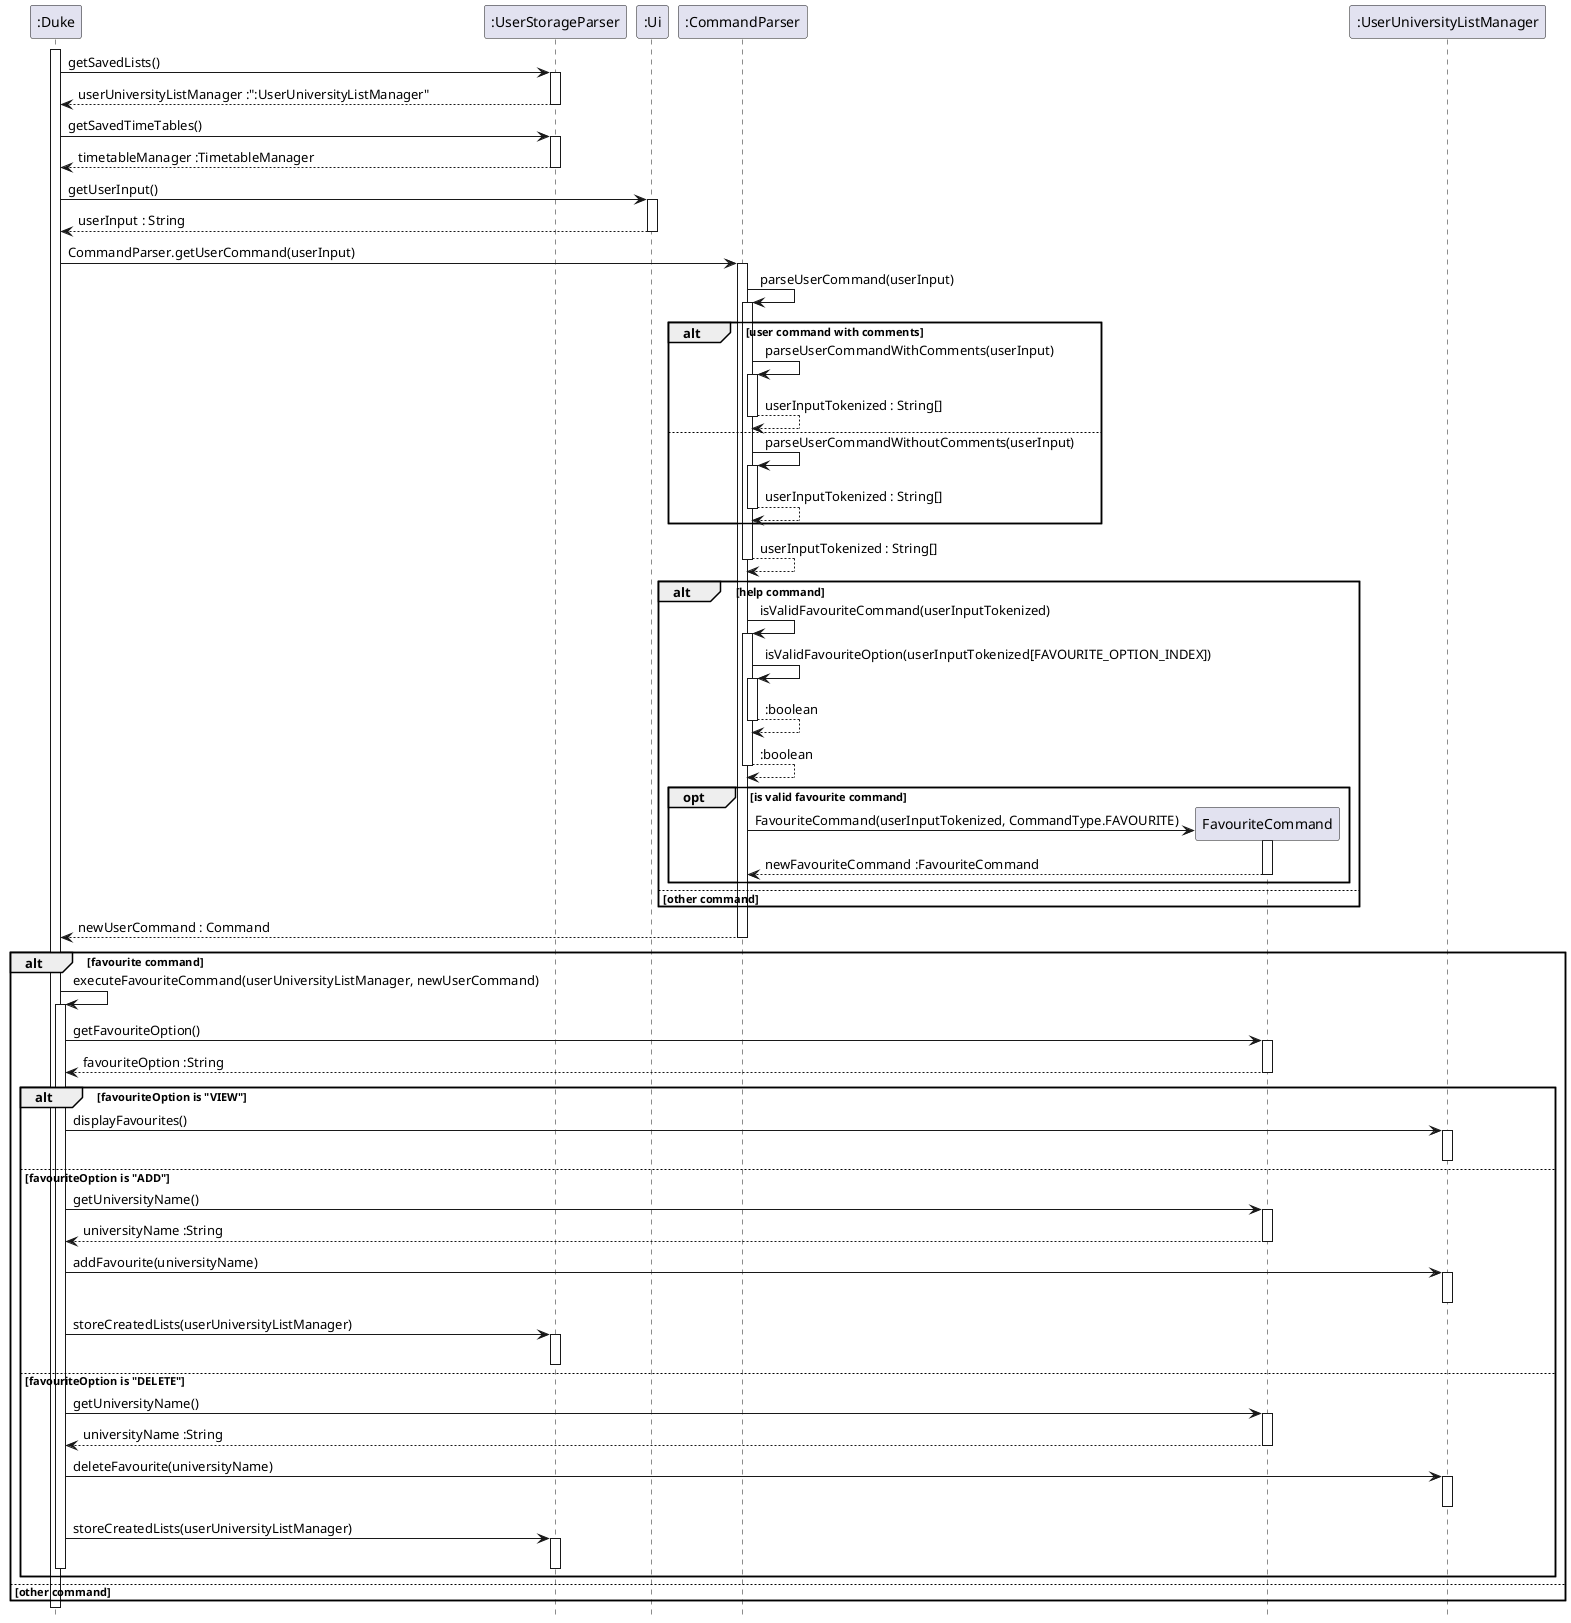 @startuml
hide footbox

activate ":Duke"

":Duke" -> ":UserStorageParser" : getSavedLists()
activate ":UserStorageParser"

":UserStorageParser" --> ":Duke" : userUniversityListManager :":UserUniversityListManager"
deactivate ":UserStorageParser"

":Duke" -> ":UserStorageParser" : getSavedTimeTables()
activate ":UserStorageParser"

":UserStorageParser" --> ":Duke" : timetableManager :TimetableManager
deactivate ":UserStorageParser"

":Duke" -> ":Ui" : getUserInput()
activate ":Ui"

":Ui" --> ":Duke" : userInput : String
deactivate ":Ui"

":Duke" -> ":CommandParser" : CommandParser.getUserCommand(userInput)
activate ":CommandParser"

":CommandParser" -> ":CommandParser" : parseUserCommand(userInput)
activate ":CommandParser"

alt user command with comments
    ":CommandParser" -> ":CommandParser" : parseUserCommandWithComments(userInput)
    activate ":CommandParser"

    ":CommandParser" --> ":CommandParser" : userInputTokenized : String[]
    deactivate ":CommandParser"

else
    ":CommandParser" -> ":CommandParser" : parseUserCommandWithoutComments(userInput)
    activate ":CommandParser"

    ":CommandParser" --> ":CommandParser" : userInputTokenized : String[]
    deactivate ":CommandParser"
end

":CommandParser" --> ":CommandParser" : userInputTokenized : String[]
deactivate ":CommandParser"

alt help command

    ":CommandParser" -> ":CommandParser" : isValidFavouriteCommand(userInputTokenized)
    activate ":CommandParser"

    ":CommandParser" -> ":CommandParser" : isValidFavouriteOption(userInputTokenized[FAVOURITE_OPTION_INDEX])
    activate ":CommandParser"

    ":CommandParser" --> ":CommandParser" : :boolean
    deactivate ":CommandParser"

    ":CommandParser" --> ":CommandParser" : :boolean
    deactivate ":CommandParser"

    opt is valid favourite command

        create FavouriteCommand
        ":CommandParser" -> FavouriteCommand : FavouriteCommand(userInputTokenized, CommandType.FAVOURITE)
        activate FavouriteCommand

        FavouriteCommand --> ":CommandParser" : newFavouriteCommand :FavouriteCommand
        deactivate FavouriteCommand
    end

else other command

end

":CommandParser" --> ":Duke" : newUserCommand : Command
deactivate ":CommandParser"

alt favourite command

":Duke" -> ":Duke" : executeFavouriteCommand(userUniversityListManager, newUserCommand)
activate ":Duke"

":Duke" -> FavouriteCommand : getFavouriteOption()
activate FavouriteCommand

FavouriteCommand --> ":Duke" : favouriteOption :String
deactivate FavouriteCommand

alt favouriteOption is "VIEW"
":Duke" -> ":UserUniversityListManager" : displayFavourites()
activate ":UserUniversityListManager"

deactivate ":UserUniversityListManager"
else favouriteOption is "ADD"
":Duke" -> FavouriteCommand : getUniversityName()
activate FavouriteCommand

FavouriteCommand --> ":Duke" : universityName :String
deactivate FavouriteCommand
":Duke" -> ":UserUniversityListManager" : addFavourite(universityName)
activate ":UserUniversityListManager"

deactivate ":UserUniversityListManager"
":Duke" -> ":UserStorageParser" : storeCreatedLists(userUniversityListManager)
activate ":UserStorageParser"

deactivate ":UserStorageParser"
else favouriteOption is "DELETE"
":Duke" -> FavouriteCommand : getUniversityName()
activate FavouriteCommand

FavouriteCommand --> ":Duke" : universityName :String
deactivate FavouriteCommand
":Duke" -> ":UserUniversityListManager" : deleteFavourite(universityName)
activate ":UserUniversityListManager"

deactivate ":UserUniversityListManager"
":Duke" -> ":UserStorageParser" : storeCreatedLists(userUniversityListManager)
activate ":UserStorageParser"

deactivate ":UserStorageParser"

deactivate ":Duke"
end
else other command
end
deactivate ":Duke"

@enduml